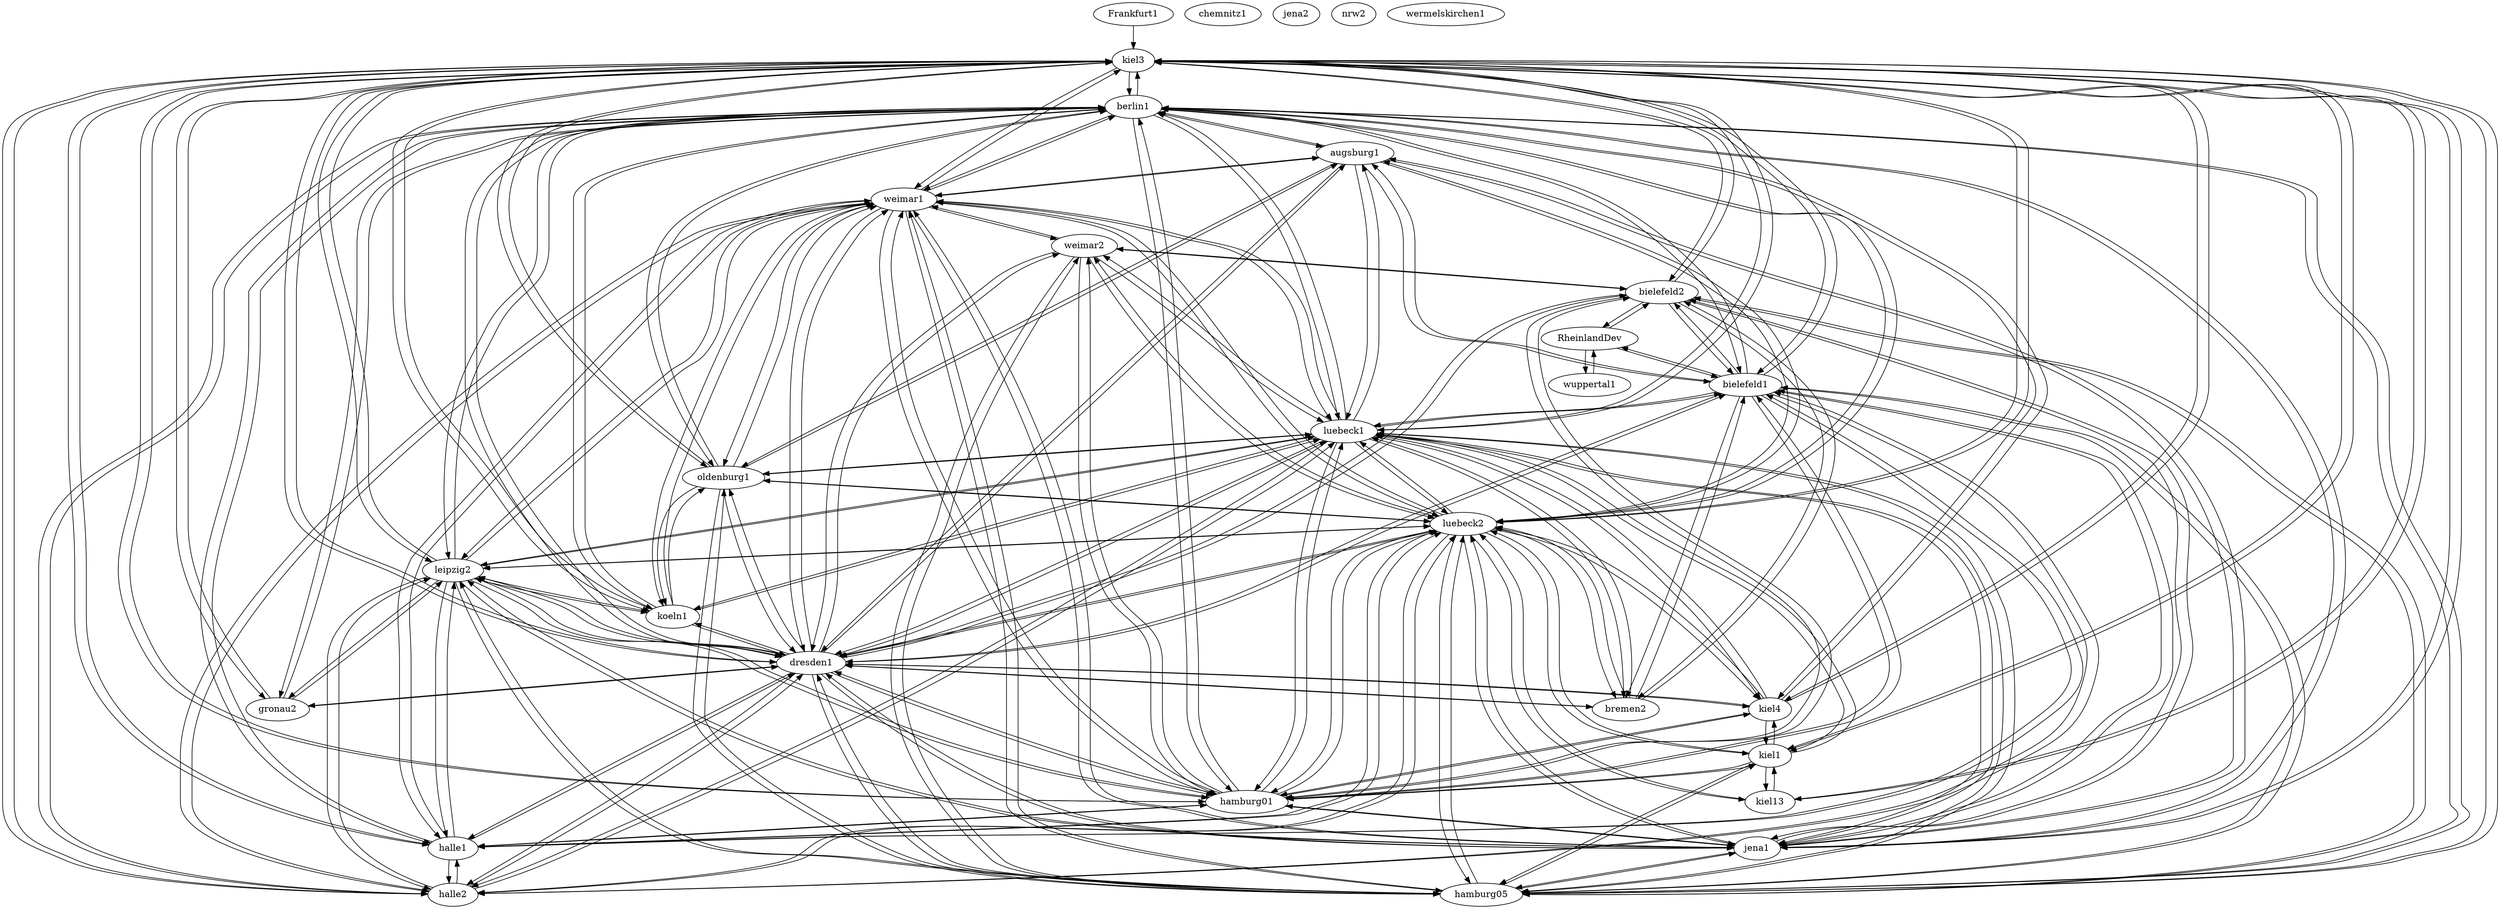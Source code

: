 digraph {
	Frankfurt1 [label = "Frankfurt1"];
	RheinlandDev [label = "RheinlandDev"];
	augsburg1 [label = "augsburg1"];
	berlin1 [label = "berlin1"];
	bielefeld1 [label = "bielefeld1"];
	bielefeld2 [label = "bielefeld2"];
	bremen2 [label = "bremen2"];
	chemnitz1 [label = "chemnitz1"];
	dresden1 [label = "dresden1"];
	gronau2 [label = "gronau2"];
	halle1 [label = "halle1"];
	halle2 [label = "halle2"];
	hamburg01 [label = "hamburg01"];
	hamburg05 [label = "hamburg05"];
	jena1 [label = "jena1"];
	jena2 [label = "jena2"];
	kiel1 [label = "kiel1"];
	kiel13 [label = "kiel13"];
	kiel3 [label = "kiel3"];
	kiel4 [label = "kiel4"];
	koeln1 [label = "koeln1"];
	leipzig2 [label = "leipzig2"];
	luebeck1 [label = "luebeck1"];
	luebeck2 [label = "luebeck2"];
	nrw2 [label = "nrw2"];
	oldenburg1 [label = "oldenburg1"];
	weimar1 [label = "weimar1"];
	weimar2 [label = "weimar2"];
	wermelskirchen1 [label = "wermelskirchen1"];
	wuppertal1 [label = "wuppertal1"];
	berlin1 -> leipzig2;
	leipzig2 -> berlin1;
	hamburg05 -> oldenburg1;
	oldenburg1 -> hamburg05;
	luebeck1 -> oldenburg1;
	oldenburg1 -> luebeck1;
	RheinlandDev -> bielefeld2;
	bielefeld2 -> RheinlandDev;
	bielefeld2 -> hamburg05;
	hamburg05 -> bielefeld2;
	hamburg01 -> leipzig2;
	leipzig2 -> hamburg01;
	berlin1 -> hamburg01;
	hamburg01 -> berlin1;
	luebeck2 -> weimar2;
	weimar2 -> luebeck2;
	luebeck2 -> oldenburg1;
	oldenburg1 -> luebeck2;
	RheinlandDev -> bielefeld1;
	bielefeld1 -> RheinlandDev;
	dresden1 -> oldenburg1;
	oldenburg1 -> dresden1;
	bielefeld2 -> hamburg01;
	hamburg01 -> bielefeld2;
	berlin1 -> luebeck2;
	luebeck2 -> berlin1;
	leipzig2 -> luebeck2;
	luebeck2 -> leipzig2;
	jena1 -> leipzig2;
	leipzig2 -> jena1;
	kiel13 -> kiel3;
	kiel3 -> kiel13;
	halle1 -> leipzig2;
	kiel3 -> luebeck1;
	leipzig2 -> halle1;
	luebeck1 -> kiel3;
	koeln1 -> leipzig2;
	leipzig2 -> koeln1;
	berlin1 -> koeln1;
	koeln1 -> berlin1;
	berlin1 -> oldenburg1;
	oldenburg1 -> berlin1;
	halle1 -> weimar1;
	weimar1 -> halle1;
	kiel13 -> luebeck2;
	luebeck2 -> kiel13;
	bremen2 -> luebeck1;
	luebeck1 -> bremen2;
	kiel3 -> oldenburg1;
	oldenburg1 -> kiel3;
	bielefeld1 -> kiel3;
	kiel3 -> bielefeld1;
	berlin1 -> halle1;
	halle1 -> berlin1;
	bielefeld1 -> halle1;
	halle1 -> bielefeld1;
	bielefeld1 -> bremen2;
	bremen2 -> bielefeld1;
	augsburg1 -> oldenburg1;
	oldenburg1 -> augsburg1;
	RheinlandDev -> wuppertal1;
	wuppertal1 -> RheinlandDev;
	bremen2 -> luebeck2;
	luebeck2 -> bremen2;
	dresden1 -> kiel4;
	kiel4 -> dresden1;
	hamburg05 -> kiel3;
	kiel3 -> hamburg05;
	luebeck2 -> weimar1;
	weimar1 -> luebeck2;
	dresden1 -> leipzig2;
	leipzig2 -> dresden1;
	berlin1 -> kiel4;
	kiel4 -> berlin1;
	kiel4 -> luebeck2;
	luebeck2 -> kiel4;
	dresden1 -> weimar2;
	oldenburg1 -> weimar1;
	weimar1 -> oldenburg1;
	weimar2 -> dresden1;
	berlin1 -> gronau2;
	gronau2 -> berlin1;
	hamburg01 -> kiel1;
	kiel1 -> hamburg01;
	koeln1 -> luebeck1;
	luebeck1 -> koeln1;
	kiel1 -> kiel3;
	kiel3 -> kiel1;
	kiel4 -> luebeck1;
	luebeck1 -> kiel4;
	gronau2 -> leipzig2;
	leipzig2 -> gronau2;
	leipzig2 -> weimar1;
	weimar1 -> leipzig2;
	halle2 -> kiel3;
	kiel3 -> halle2;
	kiel1 -> luebeck1;
	luebeck1 -> kiel1;
	jena1 -> luebeck1;
	luebeck1 -> jena1;
	hamburg05 -> luebeck1;
	luebeck1 -> hamburg05;
	kiel1 -> kiel4;
	kiel4 -> kiel1;
	hamburg01 -> luebeck1;
	luebeck1 -> hamburg01;
	bielefeld1 -> hamburg05;
	hamburg05 -> bielefeld1;
	bielefeld1 -> halle2;
	halle2 -> bielefeld1;
	kiel1 -> luebeck2;
	luebeck2 -> kiel1;
	luebeck1 -> weimar2;
	weimar2 -> luebeck1;
	berlin1 -> weimar1;
	weimar1 -> berlin1;
	halle1 -> halle2;
	halle2 -> halle1;
	hamburg05 -> kiel1;
	kiel1 -> hamburg05;
	augsburg1 -> luebeck2;
	luebeck2 -> augsburg1;
	dresden1 -> luebeck2;
	luebeck2 -> dresden1;
	halle2 -> weimar1;
	weimar1 -> halle2;
	halle2 -> leipzig2;
	leipzig2 -> halle2;
	halle2 -> luebeck1;
	luebeck1 -> halle2;
	berlin1 -> halle2;
	halle2 -> berlin1;
	augsburg1 -> jena1;
	jena1 -> augsburg1;
	halle2 -> luebeck2;
	luebeck2 -> halle2;
	hamburg01 -> luebeck2;
	luebeck2 -> hamburg01;
	kiel3 -> weimar1;
	weimar1 -> kiel3;
	augsburg1 -> weimar1;
	weimar1 -> augsburg1;
	berlin1 -> bielefeld1;
	bielefeld1 -> berlin1;
	bielefeld1 -> luebeck1;
	luebeck1 -> bielefeld1;
	bielefeld1 -> jena1;
	jena1 -> bielefeld1;
	jena1 -> kiel3;
	kiel3 -> jena1;
	bielefeld2 -> weimar2;
	weimar2 -> bielefeld2;
	augsburg1 -> luebeck1;
	luebeck1 -> augsburg1;
	bielefeld2 -> bremen2;
	bremen2 -> bielefeld2;
	bielefeld1 -> bielefeld2;
	bielefeld2 -> bielefeld1;
	bielefeld2 -> jena1;
	jena1 -> bielefeld2;
	halle1 -> kiel3;
	kiel3 -> halle1;
	kiel1 -> kiel13;
	kiel13 -> kiel1;
	bielefeld2 -> kiel3;
	kiel3 -> bielefeld2;
	hamburg05 -> weimar2;
	weimar2 -> hamburg05;
	luebeck1 -> weimar1;
	weimar1 -> luebeck1;
	augsburg1 -> berlin1;
	berlin1 -> augsburg1;
	augsburg1 -> bielefeld1;
	bielefeld1 -> augsburg1;
	leipzig2 -> luebeck1;
	luebeck1 -> leipzig2;
	jena1 -> weimar1;
	weimar1 -> jena1;
	hamburg05 -> weimar1;
	weimar1 -> hamburg05;
	berlin1 -> luebeck1;
	luebeck1 -> berlin1;
	hamburg01 -> weimar1;
	weimar1 -> hamburg01;
	berlin1 -> hamburg05;
	hamburg05 -> berlin1;
	weimar1 -> weimar2;
	weimar2 -> weimar1;
	gronau2 -> kiel3;
	kiel3 -> gronau2;
	kiel3 -> kiel4;
	kiel4 -> kiel3;
	jena1 -> luebeck2;
	luebeck2 -> jena1;
	luebeck1 -> luebeck2;
	luebeck2 -> luebeck1;
	dresden1 -> luebeck1;
	luebeck1 -> dresden1;
	dresden1 -> koeln1;
	koeln1 -> dresden1;
	hamburg05 -> jena1;
	jena1 -> hamburg05;
	kiel3 -> koeln1;
	koeln1 -> kiel3;
	hamburg05 -> leipzig2;
	leipzig2 -> hamburg05;
	hamburg05 -> luebeck2;
	luebeck2 -> hamburg05;
	dresden1 -> weimar1;
	weimar1 -> dresden1;
	berlin1 -> dresden1;
	dresden1 -> berlin1;
	hamburg01 -> jena1;
	jena1 -> hamburg01;
	dresden1 -> jena1;
	jena1 -> dresden1;
	hamburg01 -> weimar2;
	weimar2 -> hamburg01;
	hamburg01 -> kiel4;
	kiel4 -> hamburg01;
	berlin1 -> jena1;
	jena1 -> berlin1;
	kiel3 -> luebeck2;
	luebeck2 -> kiel3;
	halle1 -> luebeck2;
	luebeck2 -> halle1;
	dresden1 -> kiel3;
	kiel3 -> dresden1;
	bremen2 -> dresden1;
	dresden1 -> bremen2;
	bielefeld1 -> hamburg01;
	hamburg01 -> bielefeld1;
	dresden1 -> halle2;
	halle2 -> dresden1;
	hamburg01 -> kiel3;
	kiel3 -> hamburg01;
	dresden1 -> hamburg05;
	hamburg05 -> dresden1;
	dresden1 -> hamburg01;
	hamburg01 -> dresden1;
	dresden1 -> gronau2;
	gronau2 -> dresden1;
	koeln1 -> weimar1;
	weimar1 -> koeln1;
	dresden1 -> halle1;
	halle1 -> dresden1;
	koeln1 -> oldenburg1;
	oldenburg1 -> koeln1;
	bielefeld1 -> dresden1;
	dresden1 -> bielefeld1;
	bielefeld2 -> dresden1;
	dresden1 -> bielefeld2;
	augsburg1 -> dresden1;
	dresden1 -> augsburg1;
	Frankfurt1 -> kiel3;
	kiel3 -> leipzig2;
	leipzig2 -> kiel3;
	berlin1 -> kiel3;
	kiel3 -> berlin1;
	halle1 -> hamburg01;
	hamburg01 -> halle1;
}
